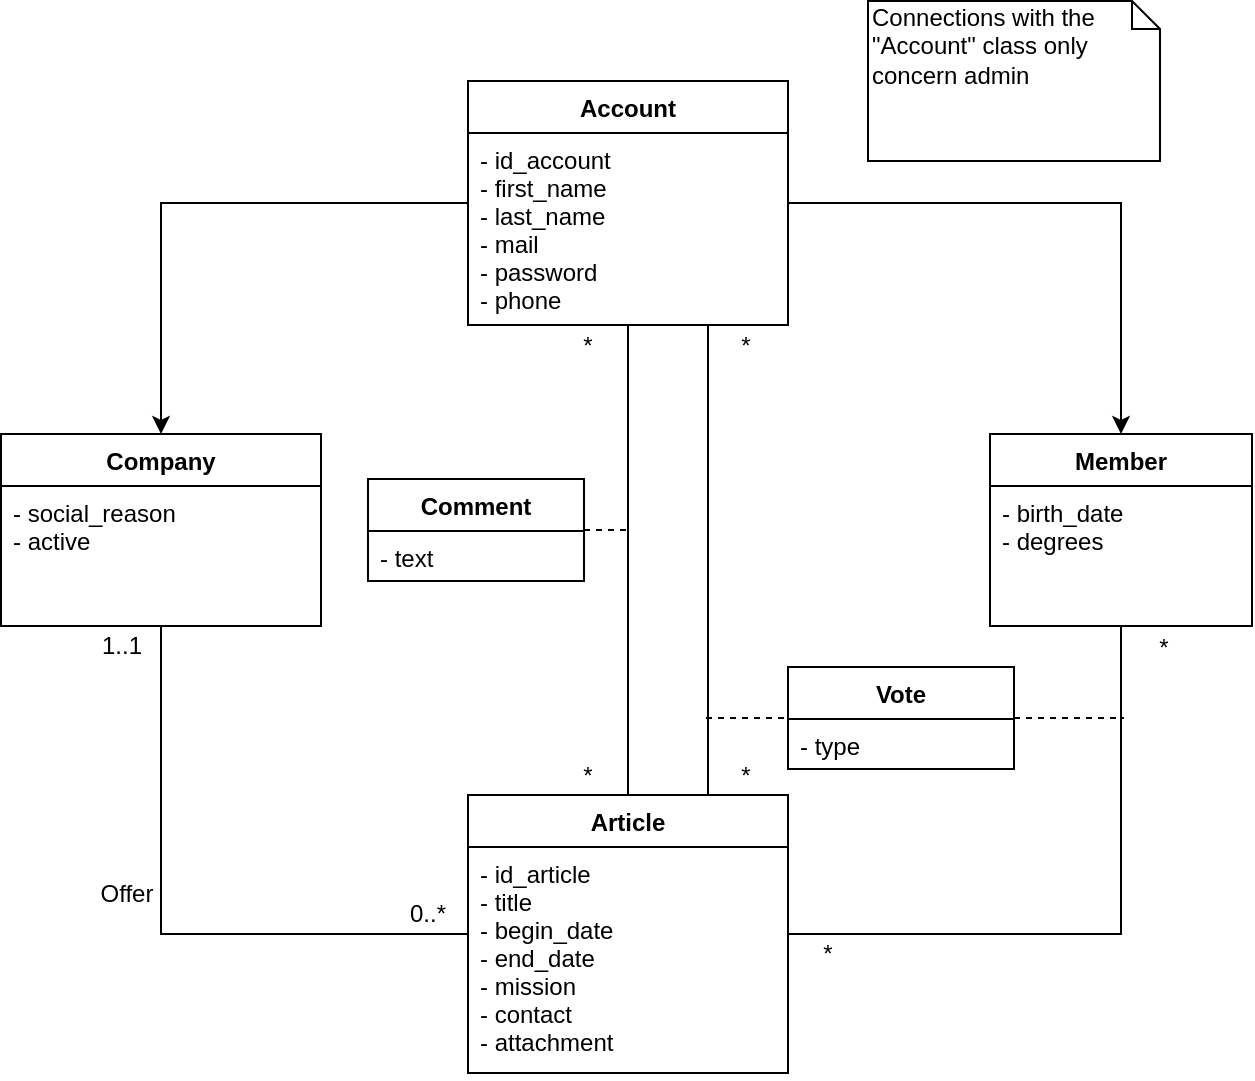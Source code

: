 <mxfile version="12.3.0" type="device" pages="1"><diagram id="_vPQhARQ6IZRwpN4OoXx" name="Page-1"><mxGraphModel dx="1038" dy="508" grid="0" gridSize="10" guides="1" tooltips="1" connect="1" arrows="1" fold="1" page="1" pageScale="1" pageWidth="1169" pageHeight="827" math="0" shadow="0"><root><mxCell id="0"/><mxCell id="1" parent="0"/><mxCell id="D_JajAcOyjfC7AItg3Wy-3" value="" style="edgeStyle=orthogonalEdgeStyle;rounded=0;orthogonalLoop=1;jettySize=auto;html=1;" parent="1" source="yUf0CW3L8674ILt4G8JO-1" target="D_JajAcOyjfC7AItg3Wy-1" edge="1"><mxGeometry relative="1" as="geometry"/></mxCell><mxCell id="D_JajAcOyjfC7AItg3Wy-6" value="" style="edgeStyle=orthogonalEdgeStyle;rounded=0;orthogonalLoop=1;jettySize=auto;html=1;" parent="1" source="yUf0CW3L8674ILt4G8JO-1" target="D_JajAcOyjfC7AItg3Wy-4" edge="1"><mxGeometry relative="1" as="geometry"/></mxCell><mxCell id="yUf0CW3L8674ILt4G8JO-1" value="Account" style="swimlane;fontStyle=1;align=center;verticalAlign=top;childLayout=stackLayout;horizontal=1;startSize=26;horizontalStack=0;resizeParent=1;resizeParentMax=0;resizeLast=0;collapsible=1;marginBottom=0;" parent="1" vertex="1"><mxGeometry x="407" y="131.5" width="160" height="122" as="geometry"><mxRectangle x="407" y="131.5" width="53" height="26" as="alternateBounds"/></mxGeometry></mxCell><mxCell id="yUf0CW3L8674ILt4G8JO-2" value="- id_account&#10;- first_name&#10;- last_name&#10;- mail&#10;- password&#10;- phone" style="text;strokeColor=none;fillColor=none;align=left;verticalAlign=top;spacingLeft=4;spacingRight=4;overflow=hidden;rotatable=0;points=[[0,0.5],[1,0.5]];portConstraint=eastwest;" parent="yUf0CW3L8674ILt4G8JO-1" vertex="1"><mxGeometry y="26" width="160" height="96" as="geometry"/></mxCell><mxCell id="D_JajAcOyjfC7AItg3Wy-24" style="edgeStyle=orthogonalEdgeStyle;rounded=0;orthogonalLoop=1;jettySize=auto;html=1;entryX=0.5;entryY=0;entryDx=0;entryDy=0;endArrow=none;endFill=0;exitX=0.5;exitY=1;exitDx=0;exitDy=0;" parent="1" source="yUf0CW3L8674ILt4G8JO-1" target="D_JajAcOyjfC7AItg3Wy-14" edge="1"><mxGeometry relative="1" as="geometry"><mxPoint x="487" y="403" as="sourcePoint"/></mxGeometry></mxCell><mxCell id="D_JajAcOyjfC7AItg3Wy-28" style="edgeStyle=orthogonalEdgeStyle;rounded=0;orthogonalLoop=1;jettySize=auto;html=1;entryX=0.75;entryY=0;entryDx=0;entryDy=0;endArrow=none;endFill=0;exitX=0.75;exitY=1;exitDx=0;exitDy=0;" parent="1" source="yUf0CW3L8674ILt4G8JO-1" target="D_JajAcOyjfC7AItg3Wy-14" edge="1"><mxGeometry relative="1" as="geometry"><mxPoint x="527" y="403" as="sourcePoint"/></mxGeometry></mxCell><mxCell id="D_JajAcOyjfC7AItg3Wy-29" style="edgeStyle=orthogonalEdgeStyle;rounded=0;orthogonalLoop=1;jettySize=auto;html=1;entryX=1;entryY=0.5;entryDx=0;entryDy=0;endArrow=none;endFill=0;exitX=0.5;exitY=1;exitDx=0;exitDy=0;" parent="1" source="D_JajAcOyjfC7AItg3Wy-4" target="D_JajAcOyjfC7AItg3Wy-14" edge="1"><mxGeometry relative="1" as="geometry"/></mxCell><mxCell id="D_JajAcOyjfC7AItg3Wy-4" value="Member" style="swimlane;fontStyle=1;align=center;verticalAlign=top;childLayout=stackLayout;horizontal=1;startSize=26;horizontalStack=0;resizeParent=1;resizeParentMax=0;resizeLast=0;collapsible=1;marginBottom=0;" parent="1" vertex="1"><mxGeometry x="668" y="308" width="131" height="96" as="geometry"><mxRectangle x="640.5" y="308" width="53" height="26" as="alternateBounds"/></mxGeometry></mxCell><mxCell id="D_JajAcOyjfC7AItg3Wy-5" value="- birth_date&#10;- degrees" style="text;strokeColor=none;fillColor=none;align=left;verticalAlign=top;spacingLeft=4;spacingRight=4;overflow=hidden;rotatable=0;points=[[0,0.5],[1,0.5]];portConstraint=eastwest;" parent="D_JajAcOyjfC7AItg3Wy-4" vertex="1"><mxGeometry y="26" width="131" height="70" as="geometry"/></mxCell><mxCell id="D_JajAcOyjfC7AItg3Wy-17" value="Offer" style="edgeStyle=orthogonalEdgeStyle;rounded=0;orthogonalLoop=1;jettySize=auto;html=1;entryX=0;entryY=0.5;entryDx=0;entryDy=0;exitX=0.5;exitY=1;exitDx=0;exitDy=0;endArrow=none;endFill=0;fontSize=12;" parent="1" source="D_JajAcOyjfC7AItg3Wy-1" target="D_JajAcOyjfC7AItg3Wy-14" edge="1"><mxGeometry x="-0.127" y="-18" relative="1" as="geometry"><mxPoint as="offset"/></mxGeometry></mxCell><mxCell id="D_JajAcOyjfC7AItg3Wy-1" value="Company" style="swimlane;fontStyle=1;align=center;verticalAlign=top;childLayout=stackLayout;horizontal=1;startSize=26;horizontalStack=0;resizeParent=1;resizeParentMax=0;resizeLast=0;collapsible=1;marginBottom=0;" parent="1" vertex="1"><mxGeometry x="173.5" y="308" width="160" height="96" as="geometry"><mxRectangle x="173.5" y="308" width="53" height="26" as="alternateBounds"/></mxGeometry></mxCell><mxCell id="D_JajAcOyjfC7AItg3Wy-2" value="- social_reason&#10;- active" style="text;strokeColor=none;fillColor=none;align=left;verticalAlign=top;spacingLeft=4;spacingRight=4;overflow=hidden;rotatable=0;points=[[0,0.5],[1,0.5]];portConstraint=eastwest;fontStyle=0" parent="D_JajAcOyjfC7AItg3Wy-1" vertex="1"><mxGeometry y="26" width="160" height="70" as="geometry"/></mxCell><mxCell id="D_JajAcOyjfC7AItg3Wy-14" value="Article" style="swimlane;fontStyle=1;align=center;verticalAlign=top;childLayout=stackLayout;horizontal=1;startSize=26;horizontalStack=0;resizeParent=1;resizeParentMax=0;resizeLast=0;collapsible=1;marginBottom=0;" parent="1" vertex="1"><mxGeometry x="407" y="488.5" width="160" height="139" as="geometry"><mxRectangle x="407" y="488.5" width="53" height="26" as="alternateBounds"/></mxGeometry></mxCell><mxCell id="D_JajAcOyjfC7AItg3Wy-15" value="- id_article&#10;- title&#10;- begin_date&#10;- end_date&#10;- mission&#10;- contact&#10;- attachment" style="text;strokeColor=none;fillColor=none;align=left;verticalAlign=top;spacingLeft=4;spacingRight=4;overflow=hidden;rotatable=0;points=[[0,0.5],[1,0.5]];portConstraint=eastwest;" parent="D_JajAcOyjfC7AItg3Wy-14" vertex="1"><mxGeometry y="26" width="160" height="113" as="geometry"/></mxCell><mxCell id="D_JajAcOyjfC7AItg3Wy-25" value="Comment" style="swimlane;fontStyle=1;align=center;verticalAlign=top;childLayout=stackLayout;horizontal=1;startSize=26;horizontalStack=0;resizeParent=1;resizeParentMax=0;resizeLast=0;collapsible=1;marginBottom=0;" parent="1" vertex="1"><mxGeometry x="357" y="330.5" width="108" height="51" as="geometry"><mxRectangle x="304.5" y="420.5" width="53" height="26" as="alternateBounds"/></mxGeometry></mxCell><mxCell id="D_JajAcOyjfC7AItg3Wy-26" value="- text" style="text;strokeColor=none;fillColor=none;align=left;verticalAlign=top;spacingLeft=4;spacingRight=4;overflow=hidden;rotatable=0;points=[[0,0.5],[1,0.5]];portConstraint=eastwest;" parent="D_JajAcOyjfC7AItg3Wy-25" vertex="1"><mxGeometry y="26" width="108" height="25" as="geometry"/></mxCell><mxCell id="D_JajAcOyjfC7AItg3Wy-27" value="" style="line;strokeWidth=1;fillColor=none;align=left;verticalAlign=middle;spacingTop=-1;spacingLeft=3;spacingRight=3;rotatable=0;labelPosition=right;points=[];portConstraint=eastwest;dashed=1;" parent="1" vertex="1"><mxGeometry x="465" y="352" width="21" height="8" as="geometry"/></mxCell><mxCell id="D_JajAcOyjfC7AItg3Wy-30" value="Vote" style="swimlane;fontStyle=1;align=center;verticalAlign=top;childLayout=stackLayout;horizontal=1;startSize=26;horizontalStack=0;resizeParent=1;resizeParentMax=0;resizeLast=0;collapsible=1;marginBottom=0;" parent="1" vertex="1"><mxGeometry x="567" y="424.5" width="113" height="51" as="geometry"><mxRectangle x="407" y="488.5" width="53" height="26" as="alternateBounds"/></mxGeometry></mxCell><mxCell id="D_JajAcOyjfC7AItg3Wy-31" value="- type" style="text;strokeColor=none;fillColor=none;align=left;verticalAlign=top;spacingLeft=4;spacingRight=4;overflow=hidden;rotatable=0;points=[[0,0.5],[1,0.5]];portConstraint=eastwest;" parent="D_JajAcOyjfC7AItg3Wy-30" vertex="1"><mxGeometry y="26" width="113" height="25" as="geometry"/></mxCell><mxCell id="D_JajAcOyjfC7AItg3Wy-32" value="" style="line;strokeWidth=1;fillColor=none;align=left;verticalAlign=middle;spacingTop=-1;spacingLeft=3;spacingRight=3;rotatable=0;labelPosition=right;points=[];portConstraint=eastwest;dashed=1;" parent="1" vertex="1"><mxGeometry x="526" y="446" width="41" height="8" as="geometry"/></mxCell><mxCell id="oIQEA6Z_E9JA49O0t9D--1" value="" style="line;strokeWidth=1;fillColor=none;align=left;verticalAlign=middle;spacingTop=-1;spacingLeft=3;spacingRight=3;rotatable=0;labelPosition=right;points=[];portConstraint=eastwest;dashed=1;" parent="1" vertex="1"><mxGeometry x="680" y="446" width="55" height="8" as="geometry"/></mxCell><mxCell id="oIQEA6Z_E9JA49O0t9D--2" value="Connections with the &quot;Account&quot; class only concern admin" style="shape=note;whiteSpace=wrap;html=1;size=14;verticalAlign=top;align=left;spacingTop=-6;" parent="1" vertex="1"><mxGeometry x="607" y="91.5" width="146" height="80" as="geometry"/></mxCell><mxCell id="WY5hXx-kJrfKqWEyW4OC-1" value="1..1" style="text;html=1;strokeColor=none;fillColor=none;align=center;verticalAlign=middle;whiteSpace=wrap;rounded=0;" vertex="1" parent="1"><mxGeometry x="213.5" y="404" width="40" height="20" as="geometry"/></mxCell><mxCell id="WY5hXx-kJrfKqWEyW4OC-2" value="0..*" style="text;html=1;strokeColor=none;fillColor=none;align=center;verticalAlign=middle;whiteSpace=wrap;rounded=0;" vertex="1" parent="1"><mxGeometry x="367" y="538" width="40" height="20" as="geometry"/></mxCell><mxCell id="WY5hXx-kJrfKqWEyW4OC-4" value="*" style="text;html=1;strokeColor=none;fillColor=none;align=center;verticalAlign=middle;whiteSpace=wrap;rounded=0;" vertex="1" parent="1"><mxGeometry x="447" y="253.5" width="40" height="20" as="geometry"/></mxCell><mxCell id="WY5hXx-kJrfKqWEyW4OC-5" value="*" style="text;html=1;strokeColor=none;fillColor=none;align=center;verticalAlign=middle;whiteSpace=wrap;rounded=0;" vertex="1" parent="1"><mxGeometry x="447" y="468.5" width="40" height="20" as="geometry"/></mxCell><mxCell id="WY5hXx-kJrfKqWEyW4OC-7" value="*" style="text;html=1;strokeColor=none;fillColor=none;align=center;verticalAlign=middle;whiteSpace=wrap;rounded=0;" vertex="1" parent="1"><mxGeometry x="526" y="253.5" width="40" height="20" as="geometry"/></mxCell><mxCell id="WY5hXx-kJrfKqWEyW4OC-8" value="*" style="text;html=1;strokeColor=none;fillColor=none;align=center;verticalAlign=middle;whiteSpace=wrap;rounded=0;" vertex="1" parent="1"><mxGeometry x="526" y="468.5" width="40" height="20" as="geometry"/></mxCell><mxCell id="WY5hXx-kJrfKqWEyW4OC-9" value="*" style="text;html=1;strokeColor=none;fillColor=none;align=center;verticalAlign=middle;whiteSpace=wrap;rounded=0;" vertex="1" parent="1"><mxGeometry x="567" y="558" width="40" height="20" as="geometry"/></mxCell><mxCell id="WY5hXx-kJrfKqWEyW4OC-10" value="*" style="text;html=1;strokeColor=none;fillColor=none;align=center;verticalAlign=middle;whiteSpace=wrap;rounded=0;" vertex="1" parent="1"><mxGeometry x="735" y="404.5" width="40" height="20" as="geometry"/></mxCell></root></mxGraphModel></diagram></mxfile>